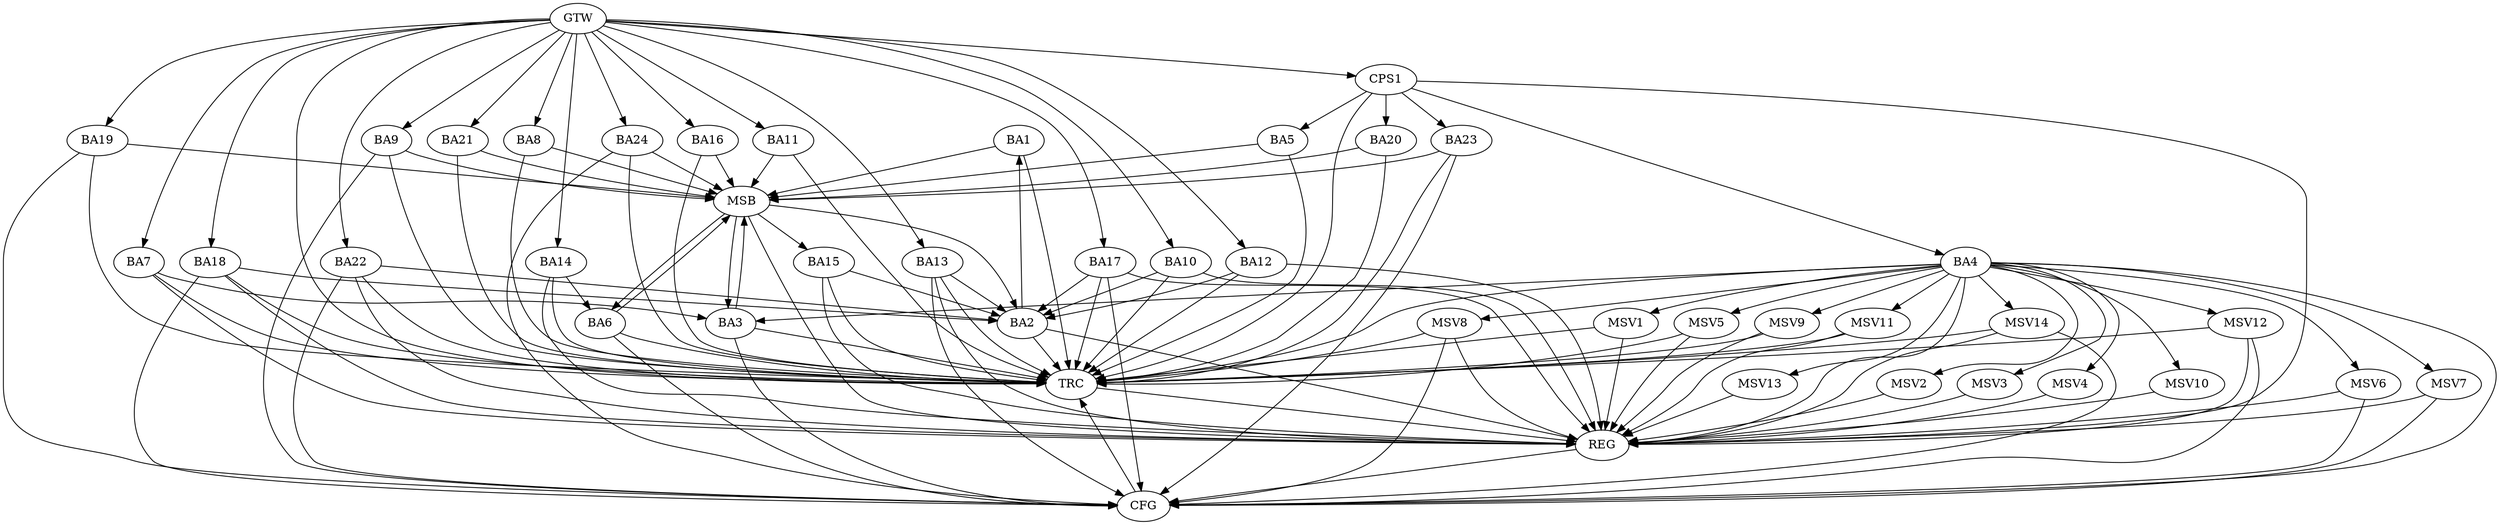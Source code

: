 strict digraph G {
  BA1 [ label="BA1" ];
  BA2 [ label="BA2" ];
  BA3 [ label="BA3" ];
  BA4 [ label="BA4" ];
  BA5 [ label="BA5" ];
  BA6 [ label="BA6" ];
  BA7 [ label="BA7" ];
  BA8 [ label="BA8" ];
  BA9 [ label="BA9" ];
  BA10 [ label="BA10" ];
  BA11 [ label="BA11" ];
  BA12 [ label="BA12" ];
  BA13 [ label="BA13" ];
  BA14 [ label="BA14" ];
  BA15 [ label="BA15" ];
  BA16 [ label="BA16" ];
  BA17 [ label="BA17" ];
  BA18 [ label="BA18" ];
  BA19 [ label="BA19" ];
  BA20 [ label="BA20" ];
  BA21 [ label="BA21" ];
  BA22 [ label="BA22" ];
  BA23 [ label="BA23" ];
  BA24 [ label="BA24" ];
  CPS1 [ label="CPS1" ];
  GTW [ label="GTW" ];
  REG [ label="REG" ];
  MSB [ label="MSB" ];
  CFG [ label="CFG" ];
  TRC [ label="TRC" ];
  MSV1 [ label="MSV1" ];
  MSV2 [ label="MSV2" ];
  MSV3 [ label="MSV3" ];
  MSV4 [ label="MSV4" ];
  MSV5 [ label="MSV5" ];
  MSV6 [ label="MSV6" ];
  MSV7 [ label="MSV7" ];
  MSV8 [ label="MSV8" ];
  MSV9 [ label="MSV9" ];
  MSV10 [ label="MSV10" ];
  MSV11 [ label="MSV11" ];
  MSV12 [ label="MSV12" ];
  MSV13 [ label="MSV13" ];
  MSV14 [ label="MSV14" ];
  BA2 -> BA1;
  BA4 -> BA3;
  BA7 -> BA3;
  BA10 -> BA2;
  BA12 -> BA2;
  BA13 -> BA2;
  BA14 -> BA6;
  BA15 -> BA2;
  BA17 -> BA2;
  BA18 -> BA2;
  BA22 -> BA2;
  CPS1 -> BA5;
  CPS1 -> BA23;
  CPS1 -> BA20;
  CPS1 -> BA4;
  GTW -> BA7;
  GTW -> BA8;
  GTW -> BA9;
  GTW -> BA10;
  GTW -> BA11;
  GTW -> BA12;
  GTW -> BA13;
  GTW -> BA14;
  GTW -> BA16;
  GTW -> BA17;
  GTW -> BA18;
  GTW -> BA19;
  GTW -> BA21;
  GTW -> BA22;
  GTW -> BA24;
  GTW -> CPS1;
  BA2 -> REG;
  BA4 -> REG;
  BA7 -> REG;
  BA10 -> REG;
  BA12 -> REG;
  BA13 -> REG;
  BA14 -> REG;
  BA15 -> REG;
  BA17 -> REG;
  BA18 -> REG;
  BA22 -> REG;
  CPS1 -> REG;
  BA1 -> MSB;
  MSB -> BA2;
  MSB -> REG;
  BA3 -> MSB;
  BA5 -> MSB;
  BA6 -> MSB;
  BA8 -> MSB;
  BA9 -> MSB;
  BA11 -> MSB;
  BA16 -> MSB;
  MSB -> BA6;
  BA19 -> MSB;
  BA20 -> MSB;
  MSB -> BA3;
  BA21 -> MSB;
  BA23 -> MSB;
  BA24 -> MSB;
  MSB -> BA15;
  BA6 -> CFG;
  BA24 -> CFG;
  BA23 -> CFG;
  BA3 -> CFG;
  BA18 -> CFG;
  BA9 -> CFG;
  BA17 -> CFG;
  BA19 -> CFG;
  BA22 -> CFG;
  BA4 -> CFG;
  BA13 -> CFG;
  REG -> CFG;
  BA1 -> TRC;
  BA2 -> TRC;
  BA3 -> TRC;
  BA4 -> TRC;
  BA5 -> TRC;
  BA6 -> TRC;
  BA7 -> TRC;
  BA8 -> TRC;
  BA9 -> TRC;
  BA10 -> TRC;
  BA11 -> TRC;
  BA12 -> TRC;
  BA13 -> TRC;
  BA14 -> TRC;
  BA15 -> TRC;
  BA16 -> TRC;
  BA17 -> TRC;
  BA18 -> TRC;
  BA19 -> TRC;
  BA20 -> TRC;
  BA21 -> TRC;
  BA22 -> TRC;
  BA23 -> TRC;
  BA24 -> TRC;
  CPS1 -> TRC;
  GTW -> TRC;
  CFG -> TRC;
  TRC -> REG;
  BA4 -> MSV1;
  BA4 -> MSV2;
  BA4 -> MSV3;
  BA4 -> MSV4;
  BA4 -> MSV5;
  BA4 -> MSV6;
  MSV1 -> REG;
  MSV1 -> TRC;
  MSV2 -> REG;
  MSV3 -> REG;
  MSV4 -> REG;
  MSV5 -> REG;
  MSV5 -> TRC;
  MSV6 -> REG;
  MSV6 -> CFG;
  BA4 -> MSV7;
  MSV7 -> REG;
  MSV7 -> CFG;
  BA4 -> MSV8;
  MSV8 -> REG;
  MSV8 -> TRC;
  MSV8 -> CFG;
  BA4 -> MSV9;
  BA4 -> MSV10;
  MSV9 -> REG;
  MSV9 -> TRC;
  MSV10 -> REG;
  BA4 -> MSV11;
  MSV11 -> REG;
  MSV11 -> TRC;
  BA4 -> MSV12;
  MSV12 -> REG;
  MSV12 -> TRC;
  MSV12 -> CFG;
  BA4 -> MSV13;
  MSV13 -> REG;
  BA4 -> MSV14;
  MSV14 -> REG;
  MSV14 -> TRC;
  MSV14 -> CFG;
}
